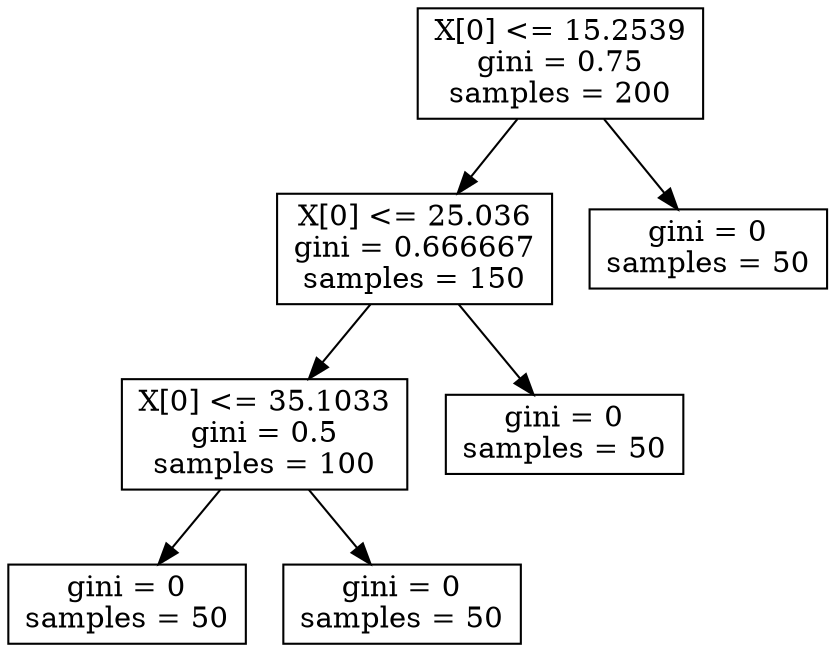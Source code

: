 digraph Tree {
node [shape=box]
0 [label="X[0] <= 15.2539\ngini = 0.75\nsamples = 200\n"] ;
0 -> 1 ;
0 -> 2 ;
1 [label="X[0] <= 25.036\ngini = 0.666667\nsamples = 150\n"] ;
1 -> 3 ;
1 -> 4 ;
2 [label="gini = 0\nsamples = 50\n"] ;
3 [label="X[0] <= 35.1033\ngini = 0.5\nsamples = 100\n"] ;
3 -> 5 ;
3 -> 6 ;
4 [label="gini = 0\nsamples = 50\n"] ;
5 [label="gini = 0\nsamples = 50\n"] ;
6 [label="gini = 0\nsamples = 50\n"] ;
}
